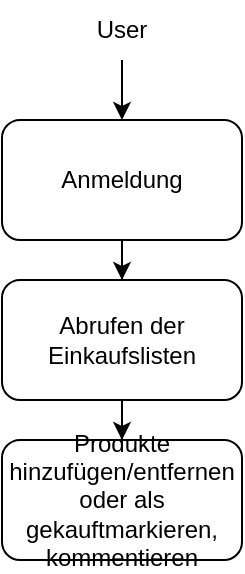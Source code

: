 <mxfile version="24.3.0" type="github">
  <diagram name="Seite-1" id="w2IUUM3Uji02GzOmvr9s">
    <mxGraphModel dx="1103" dy="580" grid="1" gridSize="10" guides="1" tooltips="1" connect="1" arrows="1" fold="1" page="1" pageScale="1" pageWidth="827" pageHeight="1169" math="0" shadow="0">
      <root>
        <mxCell id="0" />
        <mxCell id="1" parent="0" />
        <mxCell id="9Sm_TVZzpyXW-e3UnGyR-3" style="edgeStyle=orthogonalEdgeStyle;rounded=0;orthogonalLoop=1;jettySize=auto;html=1;" edge="1" parent="1" source="9Sm_TVZzpyXW-e3UnGyR-1" target="9Sm_TVZzpyXW-e3UnGyR-2">
          <mxGeometry relative="1" as="geometry" />
        </mxCell>
        <mxCell id="9Sm_TVZzpyXW-e3UnGyR-1" value="User" style="text;html=1;align=center;verticalAlign=middle;whiteSpace=wrap;rounded=0;" vertex="1" parent="1">
          <mxGeometry x="290" y="20" width="60" height="30" as="geometry" />
        </mxCell>
        <mxCell id="9Sm_TVZzpyXW-e3UnGyR-8" style="edgeStyle=orthogonalEdgeStyle;rounded=0;orthogonalLoop=1;jettySize=auto;html=1;" edge="1" parent="1" source="9Sm_TVZzpyXW-e3UnGyR-2" target="9Sm_TVZzpyXW-e3UnGyR-4">
          <mxGeometry relative="1" as="geometry" />
        </mxCell>
        <mxCell id="9Sm_TVZzpyXW-e3UnGyR-2" value="Anmeldung" style="rounded=1;whiteSpace=wrap;html=1;" vertex="1" parent="1">
          <mxGeometry x="260" y="80" width="120" height="60" as="geometry" />
        </mxCell>
        <mxCell id="9Sm_TVZzpyXW-e3UnGyR-13" value="" style="edgeStyle=orthogonalEdgeStyle;rounded=0;orthogonalLoop=1;jettySize=auto;html=1;" edge="1" parent="1" source="9Sm_TVZzpyXW-e3UnGyR-4" target="9Sm_TVZzpyXW-e3UnGyR-12">
          <mxGeometry relative="1" as="geometry" />
        </mxCell>
        <mxCell id="9Sm_TVZzpyXW-e3UnGyR-4" value="Abrufen der Einkaufslisten" style="whiteSpace=wrap;html=1;rounded=1;" vertex="1" parent="1">
          <mxGeometry x="260" y="160" width="120" height="60" as="geometry" />
        </mxCell>
        <mxCell id="9Sm_TVZzpyXW-e3UnGyR-12" value="Produkte hinzufügen/entfernen oder als gekauftmarkieren, kommentieren" style="whiteSpace=wrap;html=1;rounded=1;" vertex="1" parent="1">
          <mxGeometry x="260" y="240" width="120" height="60" as="geometry" />
        </mxCell>
      </root>
    </mxGraphModel>
  </diagram>
</mxfile>
